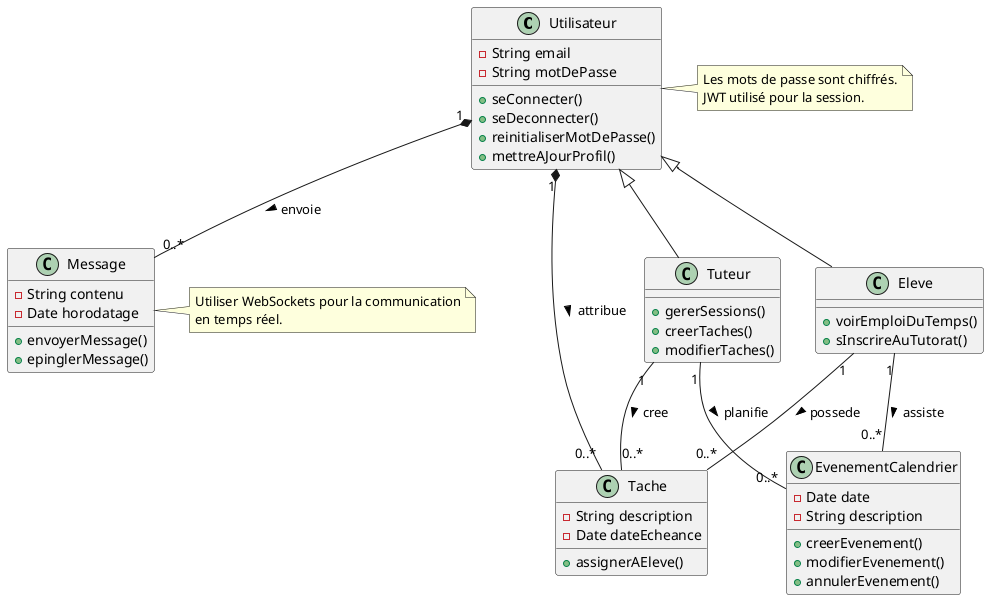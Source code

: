 @startuml
' Définition des classes
class Utilisateur {
    -String email
    -String motDePasse
    +seConnecter()
    +seDeconnecter()
    +reinitialiserMotDePasse()
    +mettreAJourProfil()
}

class Eleve extends Utilisateur {
    +voirEmploiDuTemps()
    +sInscrireAuTutorat()
}

class Tuteur extends Utilisateur {
    +gererSessions()
    +creerTaches()
    +modifierTaches()
}

class Tache {
    -String description
    -Date dateEcheance
    +assignerAEleve()
}

class Message {
    -String contenu
    -Date horodatage
    +envoyerMessage()
    +epinglerMessage()
}

class EvenementCalendrier {
    -Date date
    -String description
    +creerEvenement()
    +modifierEvenement()
    +annulerEvenement()
}

' Relations
Utilisateur "1" *-- "0..*" Message : envoie >
Utilisateur "1" *-- "0..*" Tache : attribue >
Eleve "1" -- "0..*" Tache : possede >
Tuteur "1" -- "0..*" Tache : cree >
Eleve "1" -- "0..*" EvenementCalendrier : assiste >
Tuteur "1" -- "0..*" EvenementCalendrier : planifie >

' Note sur la sécurité et la gestion des messages
note right of Message
    Utiliser WebSockets pour la communication
    en temps réel.
end note

note right of Utilisateur
    Les mots de passe sont chiffrés.
    JWT utilisé pour la session.
end note

@enduml
